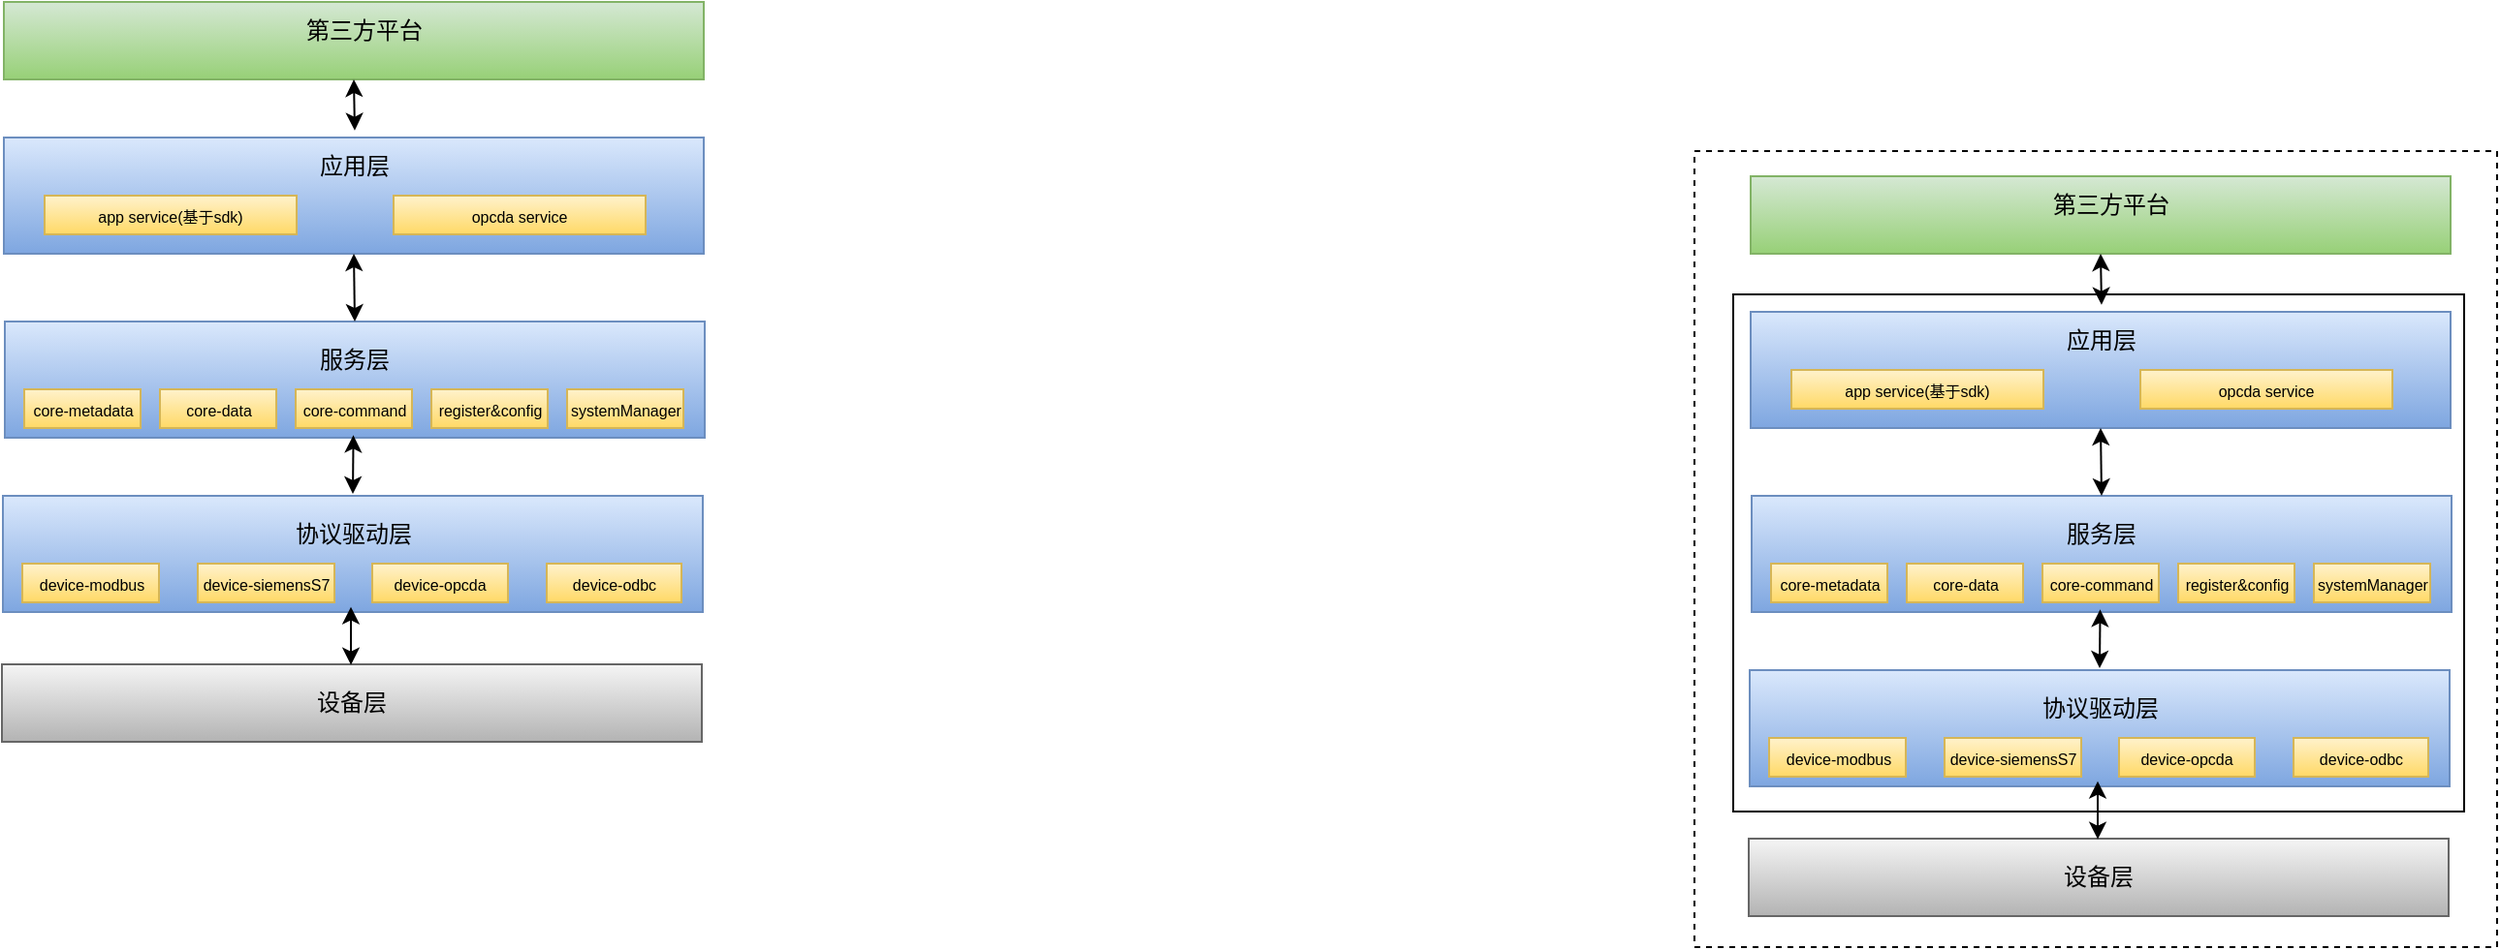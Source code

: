 <mxfile version="21.5.0" type="github">
  <diagram name="Page-1" id="dfxancpZ2rWYipzGtzkb">
    <mxGraphModel dx="925" dy="493" grid="0" gridSize="10" guides="0" tooltips="1" connect="0" arrows="0" fold="1" page="1" pageScale="1" pageWidth="827" pageHeight="1169" math="0" shadow="0">
      <root>
        <mxCell id="0" />
        <mxCell id="1" parent="0" />
        <mxCell id="2D4e5cxopmH9MXvxhbFW-31" value="" style="rounded=0;whiteSpace=wrap;html=1;fillColor=#d5e8d4;strokeColor=#82b366;gradientColor=#97d077;" vertex="1" parent="1">
          <mxGeometry x="239" y="30" width="361" height="40" as="geometry" />
        </mxCell>
        <mxCell id="2D4e5cxopmH9MXvxhbFW-32" value="第三方平台" style="text;html=1;strokeColor=none;fillColor=none;align=center;verticalAlign=middle;whiteSpace=wrap;rounded=0;" vertex="1" parent="1">
          <mxGeometry x="350" y="30" width="150" height="30" as="geometry" />
        </mxCell>
        <mxCell id="2D4e5cxopmH9MXvxhbFW-33" value="" style="rounded=0;whiteSpace=wrap;html=1;fillColor=#dae8fc;strokeColor=#6c8ebf;gradientColor=#7ea6e0;" vertex="1" parent="1">
          <mxGeometry x="239" y="100" width="361" height="60" as="geometry" />
        </mxCell>
        <mxCell id="2D4e5cxopmH9MXvxhbFW-34" value="应用层" style="text;html=1;strokeColor=none;fillColor=none;align=center;verticalAlign=middle;whiteSpace=wrap;rounded=0;" vertex="1" parent="1">
          <mxGeometry x="389.5" y="100" width="60" height="30" as="geometry" />
        </mxCell>
        <mxCell id="2D4e5cxopmH9MXvxhbFW-35" value="&lt;font style=&quot;font-size: 8px;&quot;&gt;app service(基于sdk)&lt;/font&gt;" style="rounded=0;whiteSpace=wrap;html=1;fillColor=#fff2cc;gradientColor=#ffd966;strokeColor=#d6b656;" vertex="1" parent="1">
          <mxGeometry x="260" y="130" width="130" height="20" as="geometry" />
        </mxCell>
        <mxCell id="2D4e5cxopmH9MXvxhbFW-36" value="&lt;font style=&quot;font-size: 8px;&quot;&gt;opcda service&lt;/font&gt;" style="rounded=0;whiteSpace=wrap;html=1;fillColor=#fff2cc;gradientColor=#ffd966;strokeColor=#d6b656;" vertex="1" parent="1">
          <mxGeometry x="440" y="130" width="130" height="20" as="geometry" />
        </mxCell>
        <mxCell id="2D4e5cxopmH9MXvxhbFW-37" value="" style="endArrow=classic;startArrow=classic;html=1;rounded=0;exitX=0.508;exitY=-0.122;exitDx=0;exitDy=0;entryX=0.5;entryY=1;entryDx=0;entryDy=0;exitPerimeter=0;" edge="1" parent="1" source="2D4e5cxopmH9MXvxhbFW-34" target="2D4e5cxopmH9MXvxhbFW-31">
          <mxGeometry width="50" height="50" relative="1" as="geometry">
            <mxPoint x="360" y="110" as="sourcePoint" />
            <mxPoint x="410" y="70" as="targetPoint" />
          </mxGeometry>
        </mxCell>
        <mxCell id="2D4e5cxopmH9MXvxhbFW-38" value="" style="rounded=0;whiteSpace=wrap;html=1;fillColor=#dae8fc;strokeColor=#6c8ebf;gradientColor=#7ea6e0;" vertex="1" parent="1">
          <mxGeometry x="239.5" y="195" width="361" height="60" as="geometry" />
        </mxCell>
        <mxCell id="2D4e5cxopmH9MXvxhbFW-39" value="&lt;span style=&quot;font-size: 8px;&quot;&gt;core-metadata&lt;/span&gt;" style="rounded=0;whiteSpace=wrap;html=1;fillColor=#fff2cc;gradientColor=#ffd966;strokeColor=#d6b656;" vertex="1" parent="1">
          <mxGeometry x="249.5" y="230" width="60" height="20" as="geometry" />
        </mxCell>
        <mxCell id="2D4e5cxopmH9MXvxhbFW-40" value="&lt;font style=&quot;font-size: 8px;&quot;&gt;systemManager&lt;/font&gt;" style="rounded=0;whiteSpace=wrap;html=1;fillColor=#fff2cc;gradientColor=#ffd966;strokeColor=#d6b656;" vertex="1" parent="1">
          <mxGeometry x="529.5" y="230" width="60" height="20" as="geometry" />
        </mxCell>
        <mxCell id="2D4e5cxopmH9MXvxhbFW-41" value="" style="endArrow=classic;startArrow=classic;html=1;rounded=0;entryX=0.5;entryY=1;entryDx=0;entryDy=0;exitX=0.5;exitY=0;exitDx=0;exitDy=0;" edge="1" parent="1" source="2D4e5cxopmH9MXvxhbFW-38" target="2D4e5cxopmH9MXvxhbFW-33">
          <mxGeometry width="50" height="50" relative="1" as="geometry">
            <mxPoint x="410" y="210" as="sourcePoint" />
            <mxPoint x="409.72" y="170" as="targetPoint" />
          </mxGeometry>
        </mxCell>
        <mxCell id="2D4e5cxopmH9MXvxhbFW-42" value="服务层" style="text;html=1;strokeColor=none;fillColor=none;align=center;verticalAlign=middle;whiteSpace=wrap;rounded=0;" vertex="1" parent="1">
          <mxGeometry x="389.5" y="200" width="60" height="30" as="geometry" />
        </mxCell>
        <mxCell id="2D4e5cxopmH9MXvxhbFW-43" value="&lt;span style=&quot;font-size: 8px;&quot;&gt;core-data&lt;/span&gt;" style="rounded=0;whiteSpace=wrap;html=1;fillColor=#fff2cc;gradientColor=#ffd966;strokeColor=#d6b656;" vertex="1" parent="1">
          <mxGeometry x="319.5" y="230" width="60" height="20" as="geometry" />
        </mxCell>
        <mxCell id="2D4e5cxopmH9MXvxhbFW-44" value="&lt;span style=&quot;font-size: 8px;&quot;&gt;core-command&lt;/span&gt;" style="rounded=0;whiteSpace=wrap;html=1;fillColor=#fff2cc;gradientColor=#ffd966;strokeColor=#d6b656;" vertex="1" parent="1">
          <mxGeometry x="389.5" y="230" width="60" height="20" as="geometry" />
        </mxCell>
        <mxCell id="2D4e5cxopmH9MXvxhbFW-45" value="&lt;font style=&quot;font-size: 8px;&quot;&gt;register&amp;amp;config&lt;/font&gt;" style="rounded=0;whiteSpace=wrap;html=1;fillColor=#fff2cc;gradientColor=#ffd966;strokeColor=#d6b656;" vertex="1" parent="1">
          <mxGeometry x="459.5" y="230" width="60" height="20" as="geometry" />
        </mxCell>
        <mxCell id="2D4e5cxopmH9MXvxhbFW-46" value="" style="rounded=0;whiteSpace=wrap;html=1;fillColor=#dae8fc;strokeColor=#6c8ebf;gradientColor=#7ea6e0;" vertex="1" parent="1">
          <mxGeometry x="238.5" y="285" width="361" height="60" as="geometry" />
        </mxCell>
        <mxCell id="2D4e5cxopmH9MXvxhbFW-47" value="&lt;span style=&quot;font-size: 8px;&quot;&gt;device-modbus&lt;/span&gt;" style="rounded=0;whiteSpace=wrap;html=1;fillColor=#fff2cc;gradientColor=#ffd966;strokeColor=#d6b656;" vertex="1" parent="1">
          <mxGeometry x="248.5" y="320" width="70.5" height="20" as="geometry" />
        </mxCell>
        <mxCell id="2D4e5cxopmH9MXvxhbFW-48" value="&lt;span style=&quot;font-size: 8px;&quot;&gt;device-opcda&lt;/span&gt;" style="rounded=0;whiteSpace=wrap;html=1;fillColor=#fff2cc;gradientColor=#ffd966;strokeColor=#d6b656;" vertex="1" parent="1">
          <mxGeometry x="429" y="320" width="70" height="20" as="geometry" />
        </mxCell>
        <mxCell id="2D4e5cxopmH9MXvxhbFW-49" value="&lt;span style=&quot;font-size: 8px;&quot;&gt;device-siemensS7&lt;/span&gt;" style="rounded=0;whiteSpace=wrap;html=1;fillColor=#fff2cc;gradientColor=#ffd966;strokeColor=#d6b656;" vertex="1" parent="1">
          <mxGeometry x="339" y="320" width="70.5" height="20" as="geometry" />
        </mxCell>
        <mxCell id="2D4e5cxopmH9MXvxhbFW-50" value="&lt;font style=&quot;font-size: 8px;&quot;&gt;device-odbc&lt;/font&gt;" style="rounded=0;whiteSpace=wrap;html=1;fillColor=#fff2cc;gradientColor=#ffd966;strokeColor=#d6b656;" vertex="1" parent="1">
          <mxGeometry x="519" y="320" width="69.5" height="20" as="geometry" />
        </mxCell>
        <mxCell id="2D4e5cxopmH9MXvxhbFW-51" value="协议驱动层" style="text;html=1;strokeColor=none;fillColor=none;align=center;verticalAlign=middle;whiteSpace=wrap;rounded=0;" vertex="1" parent="1">
          <mxGeometry x="378.75" y="290" width="80.5" height="30" as="geometry" />
        </mxCell>
        <mxCell id="2D4e5cxopmH9MXvxhbFW-52" value="设备层" style="rounded=0;whiteSpace=wrap;html=1;fillColor=#f5f5f5;strokeColor=#666666;gradientColor=#b3b3b3;" vertex="1" parent="1">
          <mxGeometry x="238" y="372" width="361" height="40" as="geometry" />
        </mxCell>
        <mxCell id="2D4e5cxopmH9MXvxhbFW-53" value="" style="endArrow=classic;startArrow=classic;html=1;rounded=0;entryX=0.498;entryY=0.978;entryDx=0;entryDy=0;entryPerimeter=0;" edge="1" parent="1" target="2D4e5cxopmH9MXvxhbFW-38">
          <mxGeometry width="50" height="50" relative="1" as="geometry">
            <mxPoint x="419" y="284" as="sourcePoint" />
            <mxPoint x="556" y="353" as="targetPoint" />
          </mxGeometry>
        </mxCell>
        <mxCell id="2D4e5cxopmH9MXvxhbFW-54" value="" style="endArrow=classic;startArrow=classic;html=1;rounded=0;entryX=0.498;entryY=0.978;entryDx=0;entryDy=0;entryPerimeter=0;" edge="1" parent="1">
          <mxGeometry width="50" height="50" relative="1" as="geometry">
            <mxPoint x="418" y="372.32" as="sourcePoint" />
            <mxPoint x="418" y="342.32" as="targetPoint" />
          </mxGeometry>
        </mxCell>
        <mxCell id="2D4e5cxopmH9MXvxhbFW-55" value="" style="rounded=0;whiteSpace=wrap;html=1;fillColor=#d5e8d4;strokeColor=#82b366;gradientColor=#97d077;" vertex="1" parent="1">
          <mxGeometry x="1140" y="120" width="361" height="40" as="geometry" />
        </mxCell>
        <mxCell id="2D4e5cxopmH9MXvxhbFW-56" value="第三方平台" style="text;html=1;strokeColor=none;fillColor=none;align=center;verticalAlign=middle;whiteSpace=wrap;rounded=0;" vertex="1" parent="1">
          <mxGeometry x="1251" y="120" width="150" height="30" as="geometry" />
        </mxCell>
        <mxCell id="2D4e5cxopmH9MXvxhbFW-57" value="" style="rounded=0;whiteSpace=wrap;html=1;fillColor=#dae8fc;strokeColor=#6c8ebf;gradientColor=#7ea6e0;" vertex="1" parent="1">
          <mxGeometry x="1140" y="190" width="361" height="60" as="geometry" />
        </mxCell>
        <mxCell id="2D4e5cxopmH9MXvxhbFW-58" value="应用层" style="text;html=1;strokeColor=none;fillColor=none;align=center;verticalAlign=middle;whiteSpace=wrap;rounded=0;" vertex="1" parent="1">
          <mxGeometry x="1290.5" y="190" width="60" height="30" as="geometry" />
        </mxCell>
        <mxCell id="2D4e5cxopmH9MXvxhbFW-59" value="&lt;font style=&quot;font-size: 8px;&quot;&gt;app service(基于sdk)&lt;/font&gt;" style="rounded=0;whiteSpace=wrap;html=1;fillColor=#fff2cc;gradientColor=#ffd966;strokeColor=#d6b656;" vertex="1" parent="1">
          <mxGeometry x="1161" y="220" width="130" height="20" as="geometry" />
        </mxCell>
        <mxCell id="2D4e5cxopmH9MXvxhbFW-60" value="&lt;font style=&quot;font-size: 8px;&quot;&gt;opcda service&lt;/font&gt;" style="rounded=0;whiteSpace=wrap;html=1;fillColor=#fff2cc;gradientColor=#ffd966;strokeColor=#d6b656;" vertex="1" parent="1">
          <mxGeometry x="1341" y="220" width="130" height="20" as="geometry" />
        </mxCell>
        <mxCell id="2D4e5cxopmH9MXvxhbFW-61" value="" style="endArrow=classic;startArrow=classic;html=1;rounded=0;exitX=0.508;exitY=-0.122;exitDx=0;exitDy=0;entryX=0.5;entryY=1;entryDx=0;entryDy=0;exitPerimeter=0;" edge="1" source="2D4e5cxopmH9MXvxhbFW-58" target="2D4e5cxopmH9MXvxhbFW-55" parent="1">
          <mxGeometry width="50" height="50" relative="1" as="geometry">
            <mxPoint x="1261" y="200" as="sourcePoint" />
            <mxPoint x="1311" y="160" as="targetPoint" />
          </mxGeometry>
        </mxCell>
        <mxCell id="2D4e5cxopmH9MXvxhbFW-62" value="" style="rounded=0;whiteSpace=wrap;html=1;fillColor=#dae8fc;strokeColor=#6c8ebf;gradientColor=#7ea6e0;" vertex="1" parent="1">
          <mxGeometry x="1140.5" y="285" width="361" height="60" as="geometry" />
        </mxCell>
        <mxCell id="2D4e5cxopmH9MXvxhbFW-63" value="&lt;span style=&quot;font-size: 8px;&quot;&gt;core-metadata&lt;/span&gt;" style="rounded=0;whiteSpace=wrap;html=1;fillColor=#fff2cc;gradientColor=#ffd966;strokeColor=#d6b656;" vertex="1" parent="1">
          <mxGeometry x="1150.5" y="320" width="60" height="20" as="geometry" />
        </mxCell>
        <mxCell id="2D4e5cxopmH9MXvxhbFW-64" value="&lt;font style=&quot;font-size: 8px;&quot;&gt;systemManager&lt;/font&gt;" style="rounded=0;whiteSpace=wrap;html=1;fillColor=#fff2cc;gradientColor=#ffd966;strokeColor=#d6b656;" vertex="1" parent="1">
          <mxGeometry x="1430.5" y="320" width="60" height="20" as="geometry" />
        </mxCell>
        <mxCell id="2D4e5cxopmH9MXvxhbFW-65" value="" style="endArrow=classic;startArrow=classic;html=1;rounded=0;entryX=0.5;entryY=1;entryDx=0;entryDy=0;exitX=0.5;exitY=0;exitDx=0;exitDy=0;" edge="1" source="2D4e5cxopmH9MXvxhbFW-62" target="2D4e5cxopmH9MXvxhbFW-57" parent="1">
          <mxGeometry width="50" height="50" relative="1" as="geometry">
            <mxPoint x="1311" y="300" as="sourcePoint" />
            <mxPoint x="1310.72" y="260" as="targetPoint" />
          </mxGeometry>
        </mxCell>
        <mxCell id="2D4e5cxopmH9MXvxhbFW-66" value="服务层" style="text;html=1;strokeColor=none;fillColor=none;align=center;verticalAlign=middle;whiteSpace=wrap;rounded=0;" vertex="1" parent="1">
          <mxGeometry x="1290.5" y="290" width="60" height="30" as="geometry" />
        </mxCell>
        <mxCell id="2D4e5cxopmH9MXvxhbFW-67" value="&lt;span style=&quot;font-size: 8px;&quot;&gt;core-data&lt;/span&gt;" style="rounded=0;whiteSpace=wrap;html=1;fillColor=#fff2cc;gradientColor=#ffd966;strokeColor=#d6b656;" vertex="1" parent="1">
          <mxGeometry x="1220.5" y="320" width="60" height="20" as="geometry" />
        </mxCell>
        <mxCell id="2D4e5cxopmH9MXvxhbFW-68" value="&lt;span style=&quot;font-size: 8px;&quot;&gt;core-command&lt;/span&gt;" style="rounded=0;whiteSpace=wrap;html=1;fillColor=#fff2cc;gradientColor=#ffd966;strokeColor=#d6b656;" vertex="1" parent="1">
          <mxGeometry x="1290.5" y="320" width="60" height="20" as="geometry" />
        </mxCell>
        <mxCell id="2D4e5cxopmH9MXvxhbFW-69" value="&lt;font style=&quot;font-size: 8px;&quot;&gt;register&amp;amp;config&lt;/font&gt;" style="rounded=0;whiteSpace=wrap;html=1;fillColor=#fff2cc;gradientColor=#ffd966;strokeColor=#d6b656;" vertex="1" parent="1">
          <mxGeometry x="1360.5" y="320" width="60" height="20" as="geometry" />
        </mxCell>
        <mxCell id="2D4e5cxopmH9MXvxhbFW-70" value="" style="rounded=0;whiteSpace=wrap;html=1;fillColor=#dae8fc;strokeColor=#6c8ebf;gradientColor=#7ea6e0;" vertex="1" parent="1">
          <mxGeometry x="1139.5" y="375" width="361" height="60" as="geometry" />
        </mxCell>
        <mxCell id="2D4e5cxopmH9MXvxhbFW-71" value="&lt;span style=&quot;font-size: 8px;&quot;&gt;device-modbus&lt;/span&gt;" style="rounded=0;whiteSpace=wrap;html=1;fillColor=#fff2cc;gradientColor=#ffd966;strokeColor=#d6b656;" vertex="1" parent="1">
          <mxGeometry x="1149.5" y="410" width="70.5" height="20" as="geometry" />
        </mxCell>
        <mxCell id="2D4e5cxopmH9MXvxhbFW-72" value="&lt;span style=&quot;font-size: 8px;&quot;&gt;device-opcda&lt;/span&gt;" style="rounded=0;whiteSpace=wrap;html=1;fillColor=#fff2cc;gradientColor=#ffd966;strokeColor=#d6b656;" vertex="1" parent="1">
          <mxGeometry x="1330" y="410" width="70" height="20" as="geometry" />
        </mxCell>
        <mxCell id="2D4e5cxopmH9MXvxhbFW-73" value="&lt;span style=&quot;font-size: 8px;&quot;&gt;device-siemensS7&lt;/span&gt;" style="rounded=0;whiteSpace=wrap;html=1;fillColor=#fff2cc;gradientColor=#ffd966;strokeColor=#d6b656;" vertex="1" parent="1">
          <mxGeometry x="1240" y="410" width="70.5" height="20" as="geometry" />
        </mxCell>
        <mxCell id="2D4e5cxopmH9MXvxhbFW-74" value="&lt;font style=&quot;font-size: 8px;&quot;&gt;device-odbc&lt;/font&gt;" style="rounded=0;whiteSpace=wrap;html=1;fillColor=#fff2cc;gradientColor=#ffd966;strokeColor=#d6b656;" vertex="1" parent="1">
          <mxGeometry x="1420" y="410" width="69.5" height="20" as="geometry" />
        </mxCell>
        <mxCell id="2D4e5cxopmH9MXvxhbFW-75" value="协议驱动层" style="text;html=1;strokeColor=none;fillColor=none;align=center;verticalAlign=middle;whiteSpace=wrap;rounded=0;" vertex="1" parent="1">
          <mxGeometry x="1279.75" y="380" width="80.5" height="30" as="geometry" />
        </mxCell>
        <mxCell id="2D4e5cxopmH9MXvxhbFW-76" value="设备层" style="rounded=0;whiteSpace=wrap;html=1;fillColor=#f5f5f5;strokeColor=#666666;gradientColor=#b3b3b3;" vertex="1" parent="1">
          <mxGeometry x="1139" y="462" width="361" height="40" as="geometry" />
        </mxCell>
        <mxCell id="2D4e5cxopmH9MXvxhbFW-77" value="" style="endArrow=classic;startArrow=classic;html=1;rounded=0;entryX=0.498;entryY=0.978;entryDx=0;entryDy=0;entryPerimeter=0;" edge="1" target="2D4e5cxopmH9MXvxhbFW-62" parent="1">
          <mxGeometry width="50" height="50" relative="1" as="geometry">
            <mxPoint x="1320" y="374" as="sourcePoint" />
            <mxPoint x="1457" y="443" as="targetPoint" />
          </mxGeometry>
        </mxCell>
        <mxCell id="2D4e5cxopmH9MXvxhbFW-78" value="" style="endArrow=classic;startArrow=classic;html=1;rounded=0;entryX=0.498;entryY=0.978;entryDx=0;entryDy=0;entryPerimeter=0;" edge="1" parent="1">
          <mxGeometry width="50" height="50" relative="1" as="geometry">
            <mxPoint x="1319" y="462.32" as="sourcePoint" />
            <mxPoint x="1319" y="432.32" as="targetPoint" />
          </mxGeometry>
        </mxCell>
        <mxCell id="2D4e5cxopmH9MXvxhbFW-79" value="" style="rounded=0;whiteSpace=wrap;html=1;fillColor=none;dashed=1;" vertex="1" parent="1">
          <mxGeometry x="1111" y="107" width="414" height="411" as="geometry" />
        </mxCell>
        <mxCell id="2D4e5cxopmH9MXvxhbFW-80" value="" style="rounded=0;whiteSpace=wrap;html=1;fillColor=none;" vertex="1" parent="1">
          <mxGeometry x="1131" y="181" width="377" height="267" as="geometry" />
        </mxCell>
      </root>
    </mxGraphModel>
  </diagram>
</mxfile>
